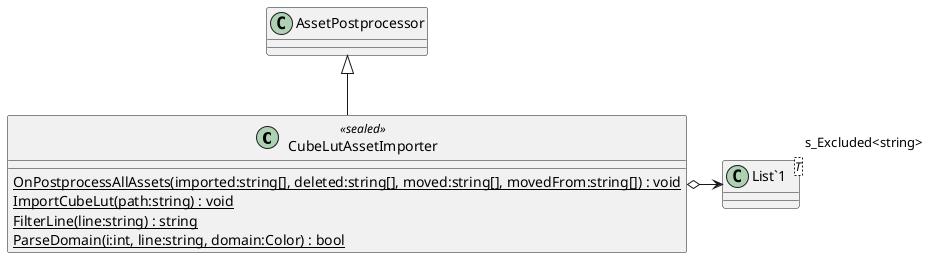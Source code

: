 @startuml
class CubeLutAssetImporter <<sealed>> {
    {static} OnPostprocessAllAssets(imported:string[], deleted:string[], moved:string[], movedFrom:string[]) : void
    {static} ImportCubeLut(path:string) : void
    {static} FilterLine(line:string) : string
    {static} ParseDomain(i:int, line:string, domain:Color) : bool
}
class "List`1"<T> {
}
AssetPostprocessor <|-- CubeLutAssetImporter
CubeLutAssetImporter o-> "s_Excluded<string>" "List`1"
@enduml
